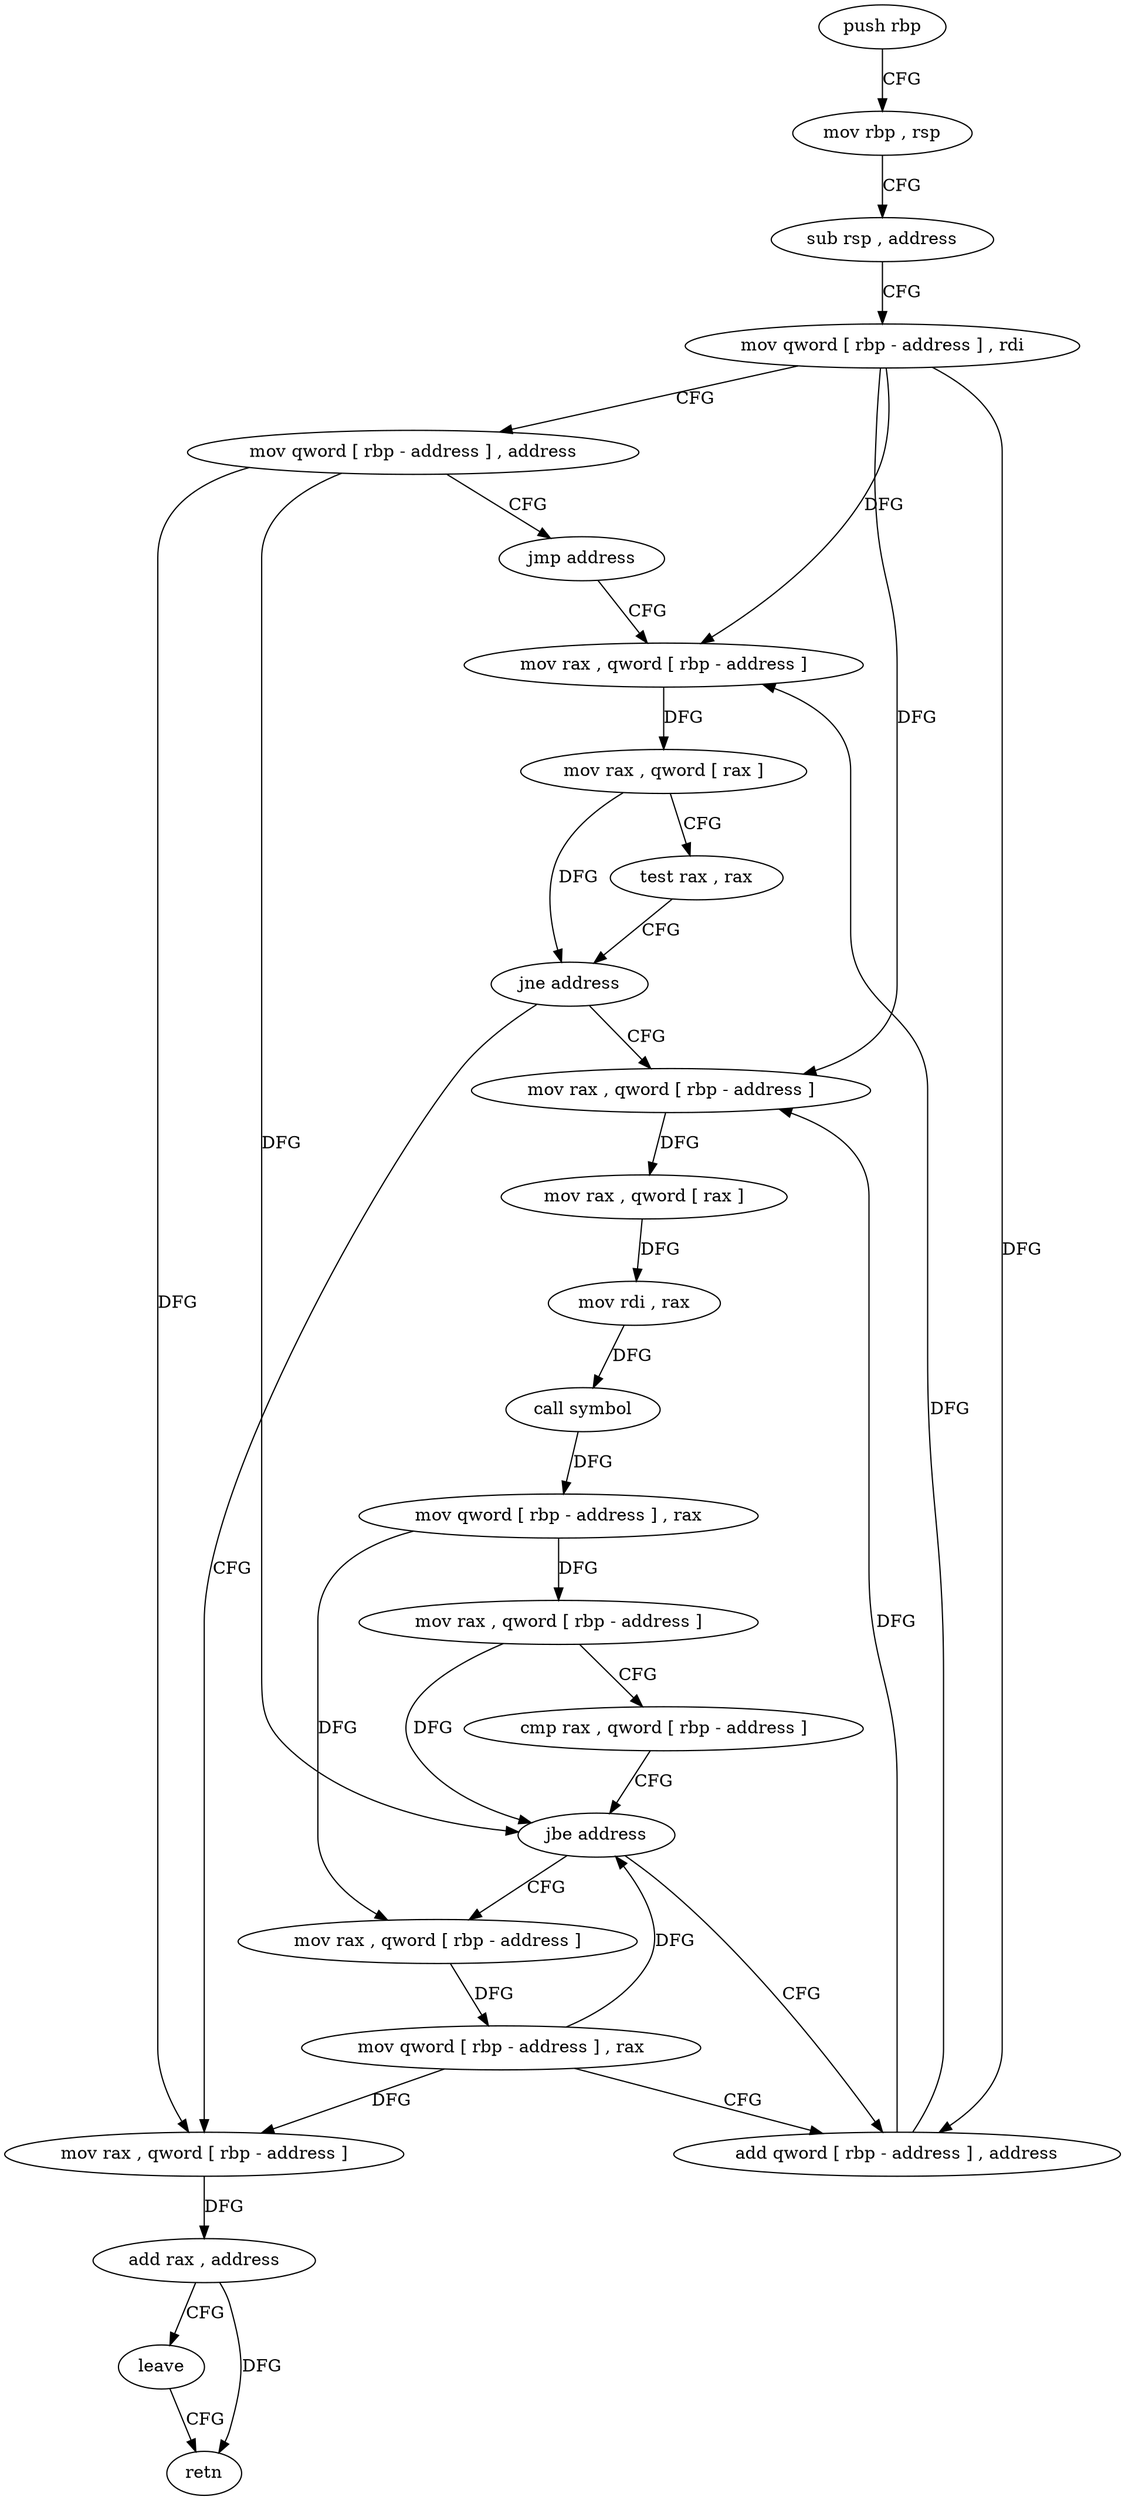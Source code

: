 digraph "func" {
"4302758" [label = "push rbp" ]
"4302759" [label = "mov rbp , rsp" ]
"4302762" [label = "sub rsp , address" ]
"4302766" [label = "mov qword [ rbp - address ] , rdi" ]
"4302770" [label = "mov qword [ rbp - address ] , address" ]
"4302778" [label = "jmp address" ]
"4302822" [label = "mov rax , qword [ rbp - address ]" ]
"4302826" [label = "mov rax , qword [ rax ]" ]
"4302829" [label = "test rax , rax" ]
"4302832" [label = "jne address" ]
"4302780" [label = "mov rax , qword [ rbp - address ]" ]
"4302834" [label = "mov rax , qword [ rbp - address ]" ]
"4302784" [label = "mov rax , qword [ rax ]" ]
"4302787" [label = "mov rdi , rax" ]
"4302790" [label = "call symbol" ]
"4302795" [label = "mov qword [ rbp - address ] , rax" ]
"4302799" [label = "mov rax , qword [ rbp - address ]" ]
"4302803" [label = "cmp rax , qword [ rbp - address ]" ]
"4302807" [label = "jbe address" ]
"4302817" [label = "add qword [ rbp - address ] , address" ]
"4302809" [label = "mov rax , qword [ rbp - address ]" ]
"4302838" [label = "add rax , address" ]
"4302842" [label = "leave" ]
"4302843" [label = "retn" ]
"4302813" [label = "mov qword [ rbp - address ] , rax" ]
"4302758" -> "4302759" [ label = "CFG" ]
"4302759" -> "4302762" [ label = "CFG" ]
"4302762" -> "4302766" [ label = "CFG" ]
"4302766" -> "4302770" [ label = "CFG" ]
"4302766" -> "4302822" [ label = "DFG" ]
"4302766" -> "4302780" [ label = "DFG" ]
"4302766" -> "4302817" [ label = "DFG" ]
"4302770" -> "4302778" [ label = "CFG" ]
"4302770" -> "4302807" [ label = "DFG" ]
"4302770" -> "4302834" [ label = "DFG" ]
"4302778" -> "4302822" [ label = "CFG" ]
"4302822" -> "4302826" [ label = "DFG" ]
"4302826" -> "4302829" [ label = "CFG" ]
"4302826" -> "4302832" [ label = "DFG" ]
"4302829" -> "4302832" [ label = "CFG" ]
"4302832" -> "4302780" [ label = "CFG" ]
"4302832" -> "4302834" [ label = "CFG" ]
"4302780" -> "4302784" [ label = "DFG" ]
"4302834" -> "4302838" [ label = "DFG" ]
"4302784" -> "4302787" [ label = "DFG" ]
"4302787" -> "4302790" [ label = "DFG" ]
"4302790" -> "4302795" [ label = "DFG" ]
"4302795" -> "4302799" [ label = "DFG" ]
"4302795" -> "4302809" [ label = "DFG" ]
"4302799" -> "4302803" [ label = "CFG" ]
"4302799" -> "4302807" [ label = "DFG" ]
"4302803" -> "4302807" [ label = "CFG" ]
"4302807" -> "4302817" [ label = "CFG" ]
"4302807" -> "4302809" [ label = "CFG" ]
"4302817" -> "4302822" [ label = "DFG" ]
"4302817" -> "4302780" [ label = "DFG" ]
"4302809" -> "4302813" [ label = "DFG" ]
"4302838" -> "4302842" [ label = "CFG" ]
"4302838" -> "4302843" [ label = "DFG" ]
"4302842" -> "4302843" [ label = "CFG" ]
"4302813" -> "4302817" [ label = "CFG" ]
"4302813" -> "4302807" [ label = "DFG" ]
"4302813" -> "4302834" [ label = "DFG" ]
}
